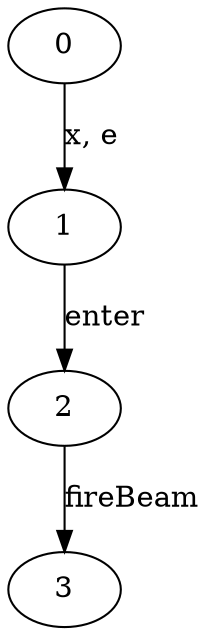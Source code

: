 digraph G {
  "0" -> "1" [label="x, e"]
  "1" -> "2" [label="enter"]
  "2" -> "3" [label="fireBeam"]
}
